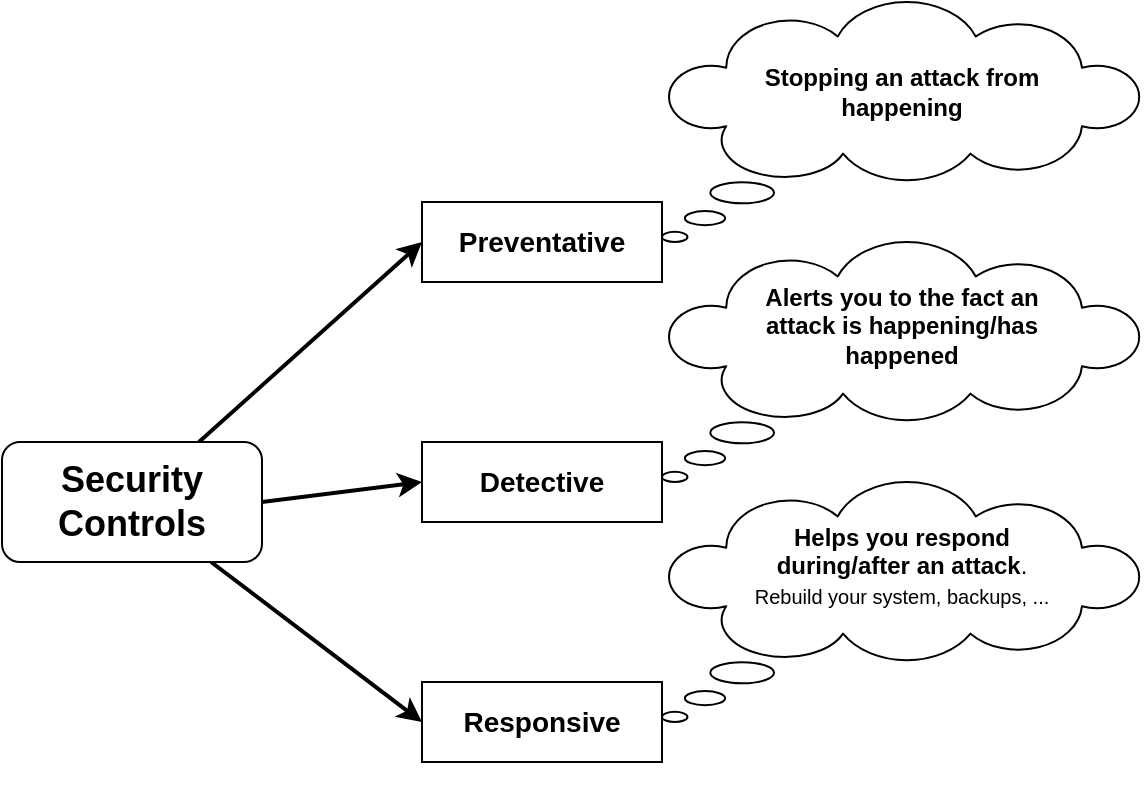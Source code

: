 <mxfile version="14.8.4" type="github" pages="2">
  <diagram id="xoRiUA-ES5HcKFGS77Za" name="Security Controls">
    <mxGraphModel dx="1624" dy="1852" grid="1" gridSize="10" guides="1" tooltips="1" connect="1" arrows="1" fold="1" page="1" pageScale="1" pageWidth="850" pageHeight="1100" math="0" shadow="0">
      <root>
        <mxCell id="0" />
        <mxCell id="1" parent="0" />
        <mxCell id="WWmiDZG9GDCA9tlXIu9D-1" style="rounded=0;orthogonalLoop=1;jettySize=auto;html=1;entryX=0;entryY=0.5;entryDx=0;entryDy=0;strokeWidth=2;" edge="1" parent="1" source="WWmiDZG9GDCA9tlXIu9D-3" target="WWmiDZG9GDCA9tlXIu9D-12">
          <mxGeometry relative="1" as="geometry" />
        </mxCell>
        <mxCell id="WWmiDZG9GDCA9tlXIu9D-2" style="edgeStyle=none;rounded=0;orthogonalLoop=1;jettySize=auto;html=1;entryX=0;entryY=0.5;entryDx=0;entryDy=0;strokeWidth=2;" edge="1" parent="1" source="WWmiDZG9GDCA9tlXIu9D-3" target="WWmiDZG9GDCA9tlXIu9D-17">
          <mxGeometry relative="1" as="geometry" />
        </mxCell>
        <mxCell id="WWmiDZG9GDCA9tlXIu9D-3" value="" style="rounded=1;whiteSpace=wrap;html=1;" vertex="1" parent="1">
          <mxGeometry x="-570" y="160" width="130" height="60" as="geometry" />
        </mxCell>
        <mxCell id="WWmiDZG9GDCA9tlXIu9D-4" value="" style="rounded=0;whiteSpace=wrap;html=1;" vertex="1" parent="1">
          <mxGeometry x="-360" y="160" width="120" height="40" as="geometry" />
        </mxCell>
        <mxCell id="WWmiDZG9GDCA9tlXIu9D-5" style="edgeStyle=none;rounded=0;orthogonalLoop=1;jettySize=auto;html=1;entryX=0;entryY=0.5;entryDx=0;entryDy=0;strokeWidth=2;exitX=1;exitY=0.5;exitDx=0;exitDy=0;" edge="1" parent="1" source="WWmiDZG9GDCA9tlXIu9D-3" target="WWmiDZG9GDCA9tlXIu9D-4">
          <mxGeometry relative="1" as="geometry">
            <mxPoint x="-440" y="186" as="sourcePoint" />
          </mxGeometry>
        </mxCell>
        <mxCell id="WWmiDZG9GDCA9tlXIu9D-6" value="&lt;font style=&quot;font-size: 18px&quot;&gt;&lt;b&gt;Security Controls&lt;/b&gt;&lt;/font&gt;" style="text;html=1;strokeColor=none;fillColor=none;align=center;verticalAlign=middle;whiteSpace=wrap;rounded=0;" vertex="1" parent="1">
          <mxGeometry x="-560" y="180" width="110" height="20" as="geometry" />
        </mxCell>
        <mxCell id="WWmiDZG9GDCA9tlXIu9D-7" value="&lt;b&gt;&lt;font style=&quot;font-size: 14px&quot;&gt;Detective&lt;/font&gt;&lt;/b&gt;" style="text;html=1;strokeColor=none;fillColor=none;align=center;verticalAlign=middle;whiteSpace=wrap;rounded=0;" vertex="1" parent="1">
          <mxGeometry x="-320" y="170" width="40" height="20" as="geometry" />
        </mxCell>
        <mxCell id="WWmiDZG9GDCA9tlXIu9D-8" value="" style="group" vertex="1" connectable="0" parent="1">
          <mxGeometry x="-240" y="60" width="240" height="120" as="geometry" />
        </mxCell>
        <mxCell id="WWmiDZG9GDCA9tlXIu9D-9" value="" style="whiteSpace=wrap;html=1;shape=mxgraph.basic.cloud_callout" vertex="1" parent="WWmiDZG9GDCA9tlXIu9D-8">
          <mxGeometry width="240" height="120" as="geometry" />
        </mxCell>
        <mxCell id="WWmiDZG9GDCA9tlXIu9D-10" value="&lt;b&gt;Alerts you to the fact an attack is happening/has happened&lt;/b&gt;" style="text;html=1;strokeColor=none;fillColor=none;align=center;verticalAlign=middle;whiteSpace=wrap;rounded=0;" vertex="1" parent="WWmiDZG9GDCA9tlXIu9D-8">
          <mxGeometry x="40" y="12" width="160" height="60" as="geometry" />
        </mxCell>
        <mxCell id="WWmiDZG9GDCA9tlXIu9D-11" value="" style="group" vertex="1" connectable="0" parent="1">
          <mxGeometry x="-360" y="-60" width="360" height="140" as="geometry" />
        </mxCell>
        <mxCell id="WWmiDZG9GDCA9tlXIu9D-12" value="" style="rounded=0;whiteSpace=wrap;html=1;" vertex="1" parent="WWmiDZG9GDCA9tlXIu9D-11">
          <mxGeometry y="100" width="120" height="40" as="geometry" />
        </mxCell>
        <mxCell id="WWmiDZG9GDCA9tlXIu9D-13" value="" style="whiteSpace=wrap;html=1;shape=mxgraph.basic.cloud_callout" vertex="1" parent="WWmiDZG9GDCA9tlXIu9D-11">
          <mxGeometry x="120" width="240" height="120" as="geometry" />
        </mxCell>
        <mxCell id="WWmiDZG9GDCA9tlXIu9D-14" value="&lt;b&gt;Stopping an attack from happening&lt;/b&gt;" style="text;html=1;strokeColor=none;fillColor=none;align=center;verticalAlign=middle;whiteSpace=wrap;rounded=0;" vertex="1" parent="WWmiDZG9GDCA9tlXIu9D-11">
          <mxGeometry x="160" y="20" width="160" height="50" as="geometry" />
        </mxCell>
        <mxCell id="WWmiDZG9GDCA9tlXIu9D-15" value="&lt;font style=&quot;font-size: 14px&quot;&gt;&lt;b&gt;Preventative&lt;/b&gt;&lt;/font&gt;" style="text;html=1;strokeColor=none;fillColor=none;align=center;verticalAlign=middle;whiteSpace=wrap;rounded=0;" vertex="1" parent="WWmiDZG9GDCA9tlXIu9D-11">
          <mxGeometry x="40" y="110" width="40" height="20" as="geometry" />
        </mxCell>
        <mxCell id="WWmiDZG9GDCA9tlXIu9D-16" value="" style="group" vertex="1" connectable="0" parent="1">
          <mxGeometry x="-360" y="200" width="360" height="140" as="geometry" />
        </mxCell>
        <mxCell id="WWmiDZG9GDCA9tlXIu9D-17" value="" style="rounded=0;whiteSpace=wrap;html=1;" vertex="1" parent="WWmiDZG9GDCA9tlXIu9D-16">
          <mxGeometry y="80" width="120" height="40" as="geometry" />
        </mxCell>
        <mxCell id="WWmiDZG9GDCA9tlXIu9D-18" value="&lt;font style=&quot;font-size: 14px&quot;&gt;&lt;b&gt;Responsive&lt;/b&gt;&lt;/font&gt;" style="text;html=1;strokeColor=none;fillColor=none;align=center;verticalAlign=middle;whiteSpace=wrap;rounded=0;" vertex="1" parent="WWmiDZG9GDCA9tlXIu9D-16">
          <mxGeometry x="40" y="90" width="40" height="20" as="geometry" />
        </mxCell>
        <mxCell id="WWmiDZG9GDCA9tlXIu9D-19" value="" style="group" vertex="1" connectable="0" parent="WWmiDZG9GDCA9tlXIu9D-16">
          <mxGeometry x="120" width="240" height="120" as="geometry" />
        </mxCell>
        <mxCell id="WWmiDZG9GDCA9tlXIu9D-20" value="" style="whiteSpace=wrap;html=1;shape=mxgraph.basic.cloud_callout" vertex="1" parent="WWmiDZG9GDCA9tlXIu9D-19">
          <mxGeometry y="-20" width="240" height="120" as="geometry" />
        </mxCell>
        <mxCell id="WWmiDZG9GDCA9tlXIu9D-21" value="&lt;b&gt;Helps you respond during/after an attack&lt;/b&gt;.&lt;br&gt;&lt;font style=&quot;font-size: 10px&quot;&gt;Rebuild your system, backups, ...&lt;/font&gt;" style="text;html=1;strokeColor=none;fillColor=none;align=center;verticalAlign=middle;whiteSpace=wrap;rounded=0;" vertex="1" parent="WWmiDZG9GDCA9tlXIu9D-19">
          <mxGeometry x="40" y="-8" width="160" height="60" as="geometry" />
        </mxCell>
      </root>
    </mxGraphModel>
  </diagram>
  <diagram id="2z0qsIIUjn0hQ3IOsWgd" name="The Five Functions of Cybersecurity">
    <mxGraphModel dx="774" dy="752" grid="1" gridSize="10" guides="1" tooltips="1" connect="1" arrows="1" fold="1" page="1" pageScale="1" pageWidth="850" pageHeight="1100" math="0" shadow="0">
      <root>
        <mxCell id="RtEiH4EW00BezHq5O7lZ-0" />
        <mxCell id="RtEiH4EW00BezHq5O7lZ-1" parent="RtEiH4EW00BezHq5O7lZ-0" />
        <mxCell id="RtEiH4EW00BezHq5O7lZ-24" value="" style="rounded=1;whiteSpace=wrap;html=1;" vertex="1" parent="RtEiH4EW00BezHq5O7lZ-1">
          <mxGeometry y="200" width="240" height="80" as="geometry" />
        </mxCell>
        <mxCell id="RtEiH4EW00BezHq5O7lZ-2" value="&lt;font style=&quot;font-size: 18px&quot;&gt;&lt;b&gt;Cybersecurity&lt;/b&gt;&lt;/font&gt;" style="text;html=1;strokeColor=none;fillColor=none;align=center;verticalAlign=middle;whiteSpace=wrap;rounded=0;" vertex="1" parent="RtEiH4EW00BezHq5O7lZ-1">
          <mxGeometry x="22.5" y="220" width="195" height="40" as="geometry" />
        </mxCell>
        <mxCell id="RtEiH4EW00BezHq5O7lZ-3" style="edgeStyle=none;rounded=0;orthogonalLoop=1;jettySize=auto;html=1;entryX=0;entryY=0.5;entryDx=0;entryDy=0;strokeWidth=2;" edge="1" parent="RtEiH4EW00BezHq5O7lZ-1" target="RtEiH4EW00BezHq5O7lZ-13">
          <mxGeometry relative="1" as="geometry">
            <mxPoint x="225" y="200" as="sourcePoint" />
          </mxGeometry>
        </mxCell>
        <mxCell id="RtEiH4EW00BezHq5O7lZ-4" style="edgeStyle=none;rounded=0;orthogonalLoop=1;jettySize=auto;html=1;entryX=0;entryY=0.5;entryDx=0;entryDy=0;strokeWidth=2;" edge="1" parent="RtEiH4EW00BezHq5O7lZ-1" target="RtEiH4EW00BezHq5O7lZ-22">
          <mxGeometry relative="1" as="geometry">
            <mxPoint x="240" y="240" as="sourcePoint" />
          </mxGeometry>
        </mxCell>
        <mxCell id="RtEiH4EW00BezHq5O7lZ-5" style="edgeStyle=none;rounded=0;orthogonalLoop=1;jettySize=auto;html=1;entryX=0;entryY=0.5;entryDx=0;entryDy=0;strokeWidth=2;exitX=0.646;exitY=1;exitDx=0;exitDy=0;exitPerimeter=0;" edge="1" parent="RtEiH4EW00BezHq5O7lZ-1" target="RtEiH4EW00BezHq5O7lZ-16">
          <mxGeometry relative="1" as="geometry">
            <mxPoint x="155.04" y="280" as="sourcePoint" />
          </mxGeometry>
        </mxCell>
        <mxCell id="RtEiH4EW00BezHq5O7lZ-6" style="edgeStyle=none;rounded=0;orthogonalLoop=1;jettySize=auto;html=1;entryX=0;entryY=0.5;entryDx=0;entryDy=0;strokeWidth=2;exitX=1.008;exitY=0.925;exitDx=0;exitDy=0;exitPerimeter=0;" edge="1" parent="RtEiH4EW00BezHq5O7lZ-1" target="RtEiH4EW00BezHq5O7lZ-19">
          <mxGeometry relative="1" as="geometry">
            <mxPoint x="241.92" y="274" as="sourcePoint" />
          </mxGeometry>
        </mxCell>
        <mxCell id="RtEiH4EW00BezHq5O7lZ-7" style="edgeStyle=none;rounded=0;orthogonalLoop=1;jettySize=auto;html=1;entryX=0;entryY=0.5;entryDx=0;entryDy=0;strokeWidth=2;exitX=0.7;exitY=0;exitDx=0;exitDy=0;exitPerimeter=0;" edge="1" parent="RtEiH4EW00BezHq5O7lZ-1" target="RtEiH4EW00BezHq5O7lZ-10">
          <mxGeometry relative="1" as="geometry">
            <mxPoint x="168" y="200" as="sourcePoint" />
          </mxGeometry>
        </mxCell>
        <mxCell id="RtEiH4EW00BezHq5O7lZ-8" value="" style="group" vertex="1" connectable="0" parent="RtEiH4EW00BezHq5O7lZ-1">
          <mxGeometry x="330" y="50" width="120" height="60" as="geometry" />
        </mxCell>
        <mxCell id="RtEiH4EW00BezHq5O7lZ-9" value="" style="group" vertex="1" connectable="0" parent="RtEiH4EW00BezHq5O7lZ-8">
          <mxGeometry width="120" height="60" as="geometry" />
        </mxCell>
        <mxCell id="RtEiH4EW00BezHq5O7lZ-10" value="" style="rounded=0;whiteSpace=wrap;html=1;" vertex="1" parent="RtEiH4EW00BezHq5O7lZ-9">
          <mxGeometry width="120" height="60" as="geometry" />
        </mxCell>
        <mxCell id="RtEiH4EW00BezHq5O7lZ-11" value="&lt;font style=&quot;font-size: 18px&quot;&gt;&lt;b&gt;Identify&lt;/b&gt;&lt;/font&gt;" style="text;html=1;strokeColor=none;fillColor=none;align=center;verticalAlign=middle;whiteSpace=wrap;rounded=0;" vertex="1" parent="RtEiH4EW00BezHq5O7lZ-9">
          <mxGeometry x="10" y="20" width="100" height="20" as="geometry" />
        </mxCell>
        <mxCell id="RtEiH4EW00BezHq5O7lZ-12" value="" style="group" vertex="1" connectable="0" parent="RtEiH4EW00BezHq5O7lZ-1">
          <mxGeometry x="330" y="130" width="120" height="60" as="geometry" />
        </mxCell>
        <mxCell id="RtEiH4EW00BezHq5O7lZ-13" value="" style="rounded=0;whiteSpace=wrap;html=1;" vertex="1" parent="RtEiH4EW00BezHq5O7lZ-12">
          <mxGeometry width="120" height="60" as="geometry" />
        </mxCell>
        <mxCell id="RtEiH4EW00BezHq5O7lZ-14" value="&lt;font style=&quot;font-size: 18px&quot;&gt;&lt;b&gt;Protect&lt;/b&gt;&lt;/font&gt;" style="text;html=1;strokeColor=none;fillColor=none;align=center;verticalAlign=middle;whiteSpace=wrap;rounded=0;" vertex="1" parent="RtEiH4EW00BezHq5O7lZ-12">
          <mxGeometry x="10" y="20" width="100" height="20" as="geometry" />
        </mxCell>
        <mxCell id="RtEiH4EW00BezHq5O7lZ-15" value="" style="group" vertex="1" connectable="0" parent="RtEiH4EW00BezHq5O7lZ-1">
          <mxGeometry x="330" y="370" width="120" height="60" as="geometry" />
        </mxCell>
        <mxCell id="RtEiH4EW00BezHq5O7lZ-16" value="" style="rounded=0;whiteSpace=wrap;html=1;" vertex="1" parent="RtEiH4EW00BezHq5O7lZ-15">
          <mxGeometry width="120" height="60" as="geometry" />
        </mxCell>
        <mxCell id="RtEiH4EW00BezHq5O7lZ-17" value="&lt;font style=&quot;font-size: 18px&quot;&gt;&lt;b&gt;Recover&lt;/b&gt;&lt;/font&gt;" style="text;html=1;strokeColor=none;fillColor=none;align=center;verticalAlign=middle;whiteSpace=wrap;rounded=0;" vertex="1" parent="RtEiH4EW00BezHq5O7lZ-15">
          <mxGeometry x="10" y="20" width="100" height="20" as="geometry" />
        </mxCell>
        <mxCell id="RtEiH4EW00BezHq5O7lZ-18" value="" style="group" vertex="1" connectable="0" parent="RtEiH4EW00BezHq5O7lZ-1">
          <mxGeometry x="330" y="290" width="120" height="60" as="geometry" />
        </mxCell>
        <mxCell id="RtEiH4EW00BezHq5O7lZ-19" value="" style="rounded=0;whiteSpace=wrap;html=1;" vertex="1" parent="RtEiH4EW00BezHq5O7lZ-18">
          <mxGeometry width="120" height="60" as="geometry" />
        </mxCell>
        <mxCell id="RtEiH4EW00BezHq5O7lZ-20" value="&lt;font style=&quot;font-size: 18px&quot;&gt;&lt;b&gt;Respond&lt;/b&gt;&lt;/font&gt;" style="text;html=1;strokeColor=none;fillColor=none;align=center;verticalAlign=middle;whiteSpace=wrap;rounded=0;" vertex="1" parent="RtEiH4EW00BezHq5O7lZ-18">
          <mxGeometry x="10" y="20" width="100" height="20" as="geometry" />
        </mxCell>
        <mxCell id="RtEiH4EW00BezHq5O7lZ-21" value="" style="group" vertex="1" connectable="0" parent="RtEiH4EW00BezHq5O7lZ-1">
          <mxGeometry x="330" y="210" width="120" height="60" as="geometry" />
        </mxCell>
        <mxCell id="RtEiH4EW00BezHq5O7lZ-22" value="" style="rounded=0;whiteSpace=wrap;html=1;" vertex="1" parent="RtEiH4EW00BezHq5O7lZ-21">
          <mxGeometry width="120" height="60" as="geometry" />
        </mxCell>
        <mxCell id="RtEiH4EW00BezHq5O7lZ-23" value="&lt;font style=&quot;font-size: 18px&quot;&gt;&lt;b&gt;Detect&lt;span style=&quot;white-space: pre&quot;&gt;	&lt;/span&gt;&lt;/b&gt;&lt;/font&gt;" style="text;html=1;strokeColor=none;fillColor=none;align=center;verticalAlign=middle;whiteSpace=wrap;rounded=0;" vertex="1" parent="RtEiH4EW00BezHq5O7lZ-21">
          <mxGeometry x="10" y="20" width="100" height="20" as="geometry" />
        </mxCell>
      </root>
    </mxGraphModel>
  </diagram>
</mxfile>
